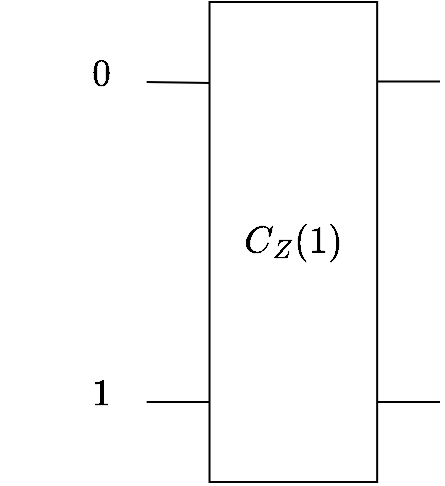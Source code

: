<mxfile>
    <diagram id="iYqHfR39sjbZLMEoolMR" name="Page-1">
        <mxGraphModel dx="1322" dy="947" grid="1" gridSize="10" guides="1" tooltips="1" connect="1" arrows="1" fold="1" page="1" pageScale="1" pageWidth="850" pageHeight="1100" background="#ffffff" math="1" shadow="0">
            <root>
                <mxCell id="0"/>
                <mxCell id="1" parent="0"/>
                <mxCell id="14" value="" style="group" vertex="1" connectable="0" parent="1">
                    <mxGeometry x="190" y="280" width="220" height="240" as="geometry"/>
                </mxCell>
                <mxCell id="2" value="&lt;font style=&quot;font-size: 16px;&quot;&gt;\(C_Z(1)\)&lt;/font&gt;" style="whiteSpace=wrap;html=1;direction=south;" parent="14" vertex="1">
                    <mxGeometry x="104.762" width="83.81" height="240" as="geometry"/>
                </mxCell>
                <mxCell id="3" value="&lt;font style=&quot;font-size: 16px;&quot;&gt;\(0\)&lt;/font&gt;" style="text;html=1;align=center;verticalAlign=top;resizable=0;points=[];autosize=1;strokeColor=none;fillColor=none;" parent="14" vertex="1">
                    <mxGeometry x="25" y="20" width="50" height="30" as="geometry"/>
                </mxCell>
                <mxCell id="5" value="" style="endArrow=none;html=1;entryX=0.169;entryY=1;entryDx=0;entryDy=0;entryPerimeter=0;" parent="14" target="2" edge="1">
                    <mxGeometry width="50" height="50" relative="1" as="geometry">
                        <mxPoint x="73.333" y="40" as="sourcePoint"/>
                        <mxPoint x="544.762" y="600" as="targetPoint"/>
                    </mxGeometry>
                </mxCell>
                <mxCell id="7" value="" style="endArrow=none;html=1;entryX=0.5;entryY=1;entryDx=0;entryDy=0;" parent="14" edge="1">
                    <mxGeometry width="50" height="50" relative="1" as="geometry">
                        <mxPoint x="188.571" y="39.76" as="sourcePoint"/>
                        <mxPoint x="220" y="39.76" as="targetPoint"/>
                    </mxGeometry>
                </mxCell>
                <mxCell id="8" value="&lt;font style=&quot;font-size: 16px;&quot;&gt;\(1\)&lt;/font&gt;" style="text;html=1;align=center;verticalAlign=top;resizable=0;points=[];autosize=1;strokeColor=none;fillColor=none;" parent="14" vertex="1">
                    <mxGeometry x="25" y="180" width="50" height="30" as="geometry"/>
                </mxCell>
                <mxCell id="12" value="" style="endArrow=none;html=1;entryX=0.5;entryY=1;entryDx=0;entryDy=0;" parent="14" edge="1">
                    <mxGeometry width="50" height="50" relative="1" as="geometry">
                        <mxPoint x="188.571" y="200" as="sourcePoint"/>
                        <mxPoint x="220" y="200" as="targetPoint"/>
                    </mxGeometry>
                </mxCell>
                <mxCell id="13" value="" style="endArrow=none;html=1;entryX=0.169;entryY=1;entryDx=0;entryDy=0;entryPerimeter=0;" parent="14" edge="1">
                    <mxGeometry width="50" height="50" relative="1" as="geometry">
                        <mxPoint x="73.333" y="200" as="sourcePoint"/>
                        <mxPoint x="104.762" y="200" as="targetPoint"/>
                    </mxGeometry>
                </mxCell>
            </root>
        </mxGraphModel>
    </diagram>
</mxfile>
